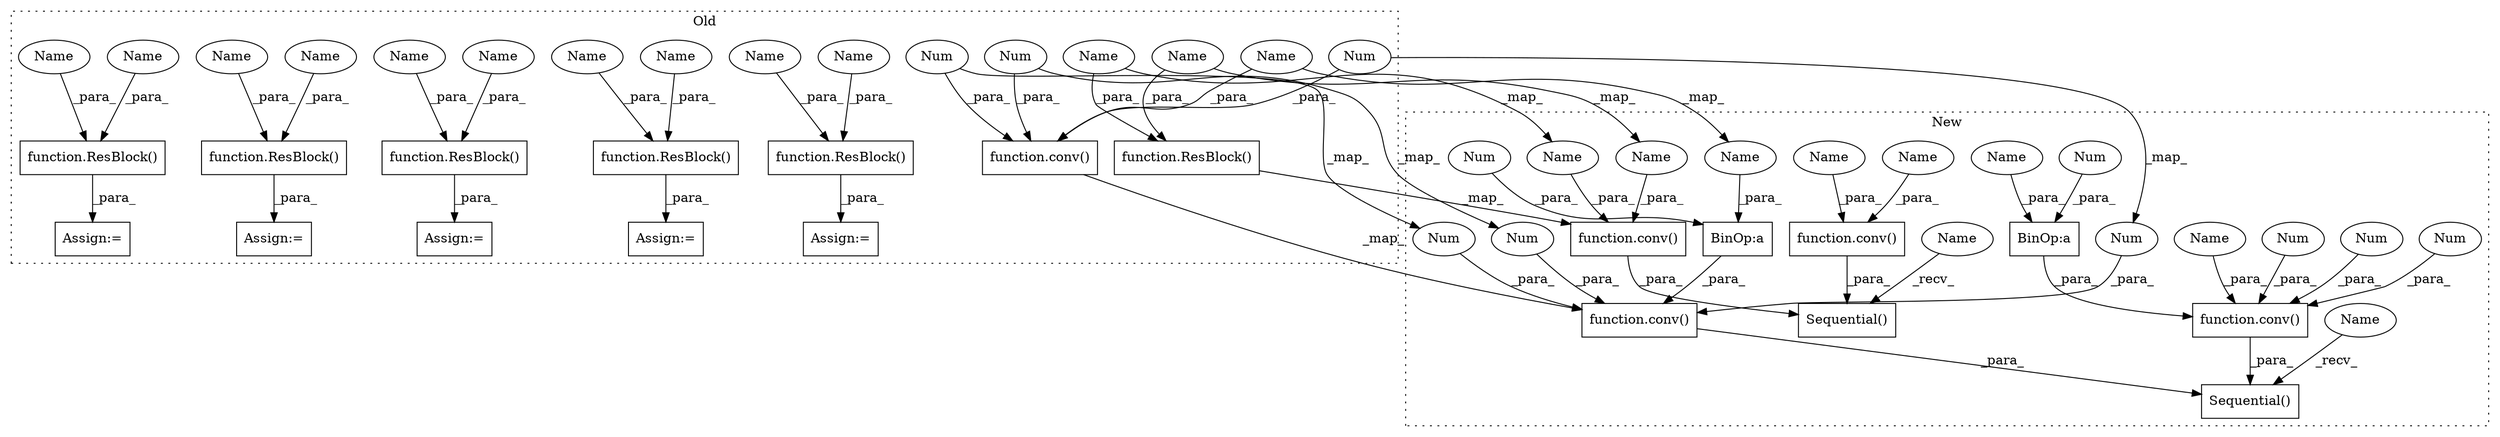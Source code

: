 digraph G {
subgraph cluster0 {
1 [label="function.ResBlock()" a="75" s="2045,2058" l="9,1" shape="box"];
3 [label="function.conv()" a="75" s="1962,1988" l="5,1" shape="box"];
5 [label="function.ResBlock()" a="75" s="2115,2128" l="9,1" shape="box"];
7 [label="Num" a="76" s="1987" l="1" shape="ellipse"];
8 [label="function.ResBlock()" a="75" s="2080,2093" l="9,1" shape="box"];
10 [label="Num" a="76" s="1981" l="1" shape="ellipse"];
11 [label="function.ResBlock()" a="75" s="2185,2198" l="9,1" shape="box"];
12 [label="Num" a="76" s="1984" l="1" shape="ellipse"];
14 [label="function.ResBlock()" a="75" s="2150,2163" l="9,1" shape="box"];
15 [label="Assign:=" a="68" s="2077" l="3" shape="box"];
16 [label="Assign:=" a="68" s="2182" l="3" shape="box"];
17 [label="Assign:=" a="68" s="2042" l="3" shape="box"];
18 [label="Assign:=" a="68" s="2147" l="3" shape="box"];
19 [label="Assign:=" a="68" s="2112" l="3" shape="box"];
22 [label="function.ResBlock()" a="75" s="2010,2023" l="9,1" shape="box"];
32 [label="Name" a="87" s="2054" l="1" shape="ellipse"];
33 [label="Name" a="87" s="2057" l="1" shape="ellipse"];
34 [label="Name" a="87" s="2022" l="1" shape="ellipse"];
35 [label="Name" a="87" s="2019" l="1" shape="ellipse"];
36 [label="Name" a="87" s="2092" l="1" shape="ellipse"];
37 [label="Name" a="87" s="2089" l="1" shape="ellipse"];
38 [label="Name" a="87" s="2124" l="1" shape="ellipse"];
39 [label="Name" a="87" s="2197" l="1" shape="ellipse"];
40 [label="Name" a="87" s="1978" l="1" shape="ellipse"];
41 [label="Name" a="87" s="2194" l="1" shape="ellipse"];
42 [label="Name" a="87" s="2162" l="1" shape="ellipse"];
43 [label="Name" a="87" s="2127" l="1" shape="ellipse"];
44 [label="Name" a="87" s="2159" l="1" shape="ellipse"];
label = "Old";
style="dotted";
}
subgraph cluster1 {
2 [label="Sequential()" a="75" s="1078,1171" l="27,15" shape="box"];
4 [label="function.conv()" a="75" s="1105,1134" l="5,1" shape="box"];
6 [label="Num" a="76" s="1133" l="1" shape="ellipse"];
9 [label="Num" a="76" s="1127" l="1" shape="ellipse"];
13 [label="Num" a="76" s="1130" l="1" shape="ellipse"];
20 [label="Sequential()" a="75" s="1212,1417" l="27,11" shape="box"];
21 [label="function.conv()" a="75" s="1239,1248" l="5,1" shape="box"];
23 [label="BinOp:a" a="82" s="1155" l="2" shape="box"];
24 [label="BinOp:a" a="82" s="1122" l="2" shape="box"];
25 [label="Num" a="76" s="1124" l="1" shape="ellipse"];
26 [label="Num" a="76" s="1157" l="1" shape="ellipse"];
27 [label="function.conv()" a="75" s="1149,1170" l="5,1" shape="box"];
28 [label="Num" a="76" s="1166" l="1" shape="ellipse"];
29 [label="Num" a="76" s="1169" l="1" shape="ellipse"];
30 [label="Num" a="76" s="1163" l="1" shape="ellipse"];
31 [label="function.conv()" a="75" s="1407,1416" l="5,1" shape="box"];
45 [label="Name" a="87" s="1212" l="2" shape="ellipse"];
46 [label="Name" a="87" s="1078" l="2" shape="ellipse"];
47 [label="Name" a="87" s="1154" l="1" shape="ellipse"];
48 [label="Name" a="87" s="1160" l="1" shape="ellipse"];
49 [label="Name" a="87" s="1415" l="1" shape="ellipse"];
50 [label="Name" a="87" s="1121" l="1" shape="ellipse"];
51 [label="Name" a="87" s="1247" l="1" shape="ellipse"];
52 [label="Name" a="87" s="1244" l="1" shape="ellipse"];
53 [label="Name" a="87" s="1412" l="1" shape="ellipse"];
label = "New";
style="dotted";
}
1 -> 17 [label="_para_"];
3 -> 4 [label="_map_"];
4 -> 2 [label="_para_"];
5 -> 19 [label="_para_"];
6 -> 4 [label="_para_"];
7 -> 3 [label="_para_"];
7 -> 6 [label="_map_"];
8 -> 15 [label="_para_"];
9 -> 4 [label="_para_"];
10 -> 3 [label="_para_"];
10 -> 9 [label="_map_"];
11 -> 16 [label="_para_"];
12 -> 3 [label="_para_"];
12 -> 13 [label="_map_"];
13 -> 4 [label="_para_"];
14 -> 18 [label="_para_"];
21 -> 20 [label="_para_"];
22 -> 21 [label="_map_"];
23 -> 27 [label="_para_"];
24 -> 4 [label="_para_"];
25 -> 24 [label="_para_"];
26 -> 23 [label="_para_"];
27 -> 2 [label="_para_"];
28 -> 27 [label="_para_"];
29 -> 27 [label="_para_"];
30 -> 27 [label="_para_"];
31 -> 20 [label="_para_"];
32 -> 1 [label="_para_"];
33 -> 1 [label="_para_"];
34 -> 51 [label="_map_"];
34 -> 22 [label="_para_"];
35 -> 22 [label="_para_"];
35 -> 52 [label="_map_"];
36 -> 8 [label="_para_"];
37 -> 8 [label="_para_"];
38 -> 5 [label="_para_"];
39 -> 11 [label="_para_"];
40 -> 50 [label="_map_"];
40 -> 3 [label="_para_"];
41 -> 11 [label="_para_"];
42 -> 14 [label="_para_"];
43 -> 5 [label="_para_"];
44 -> 14 [label="_para_"];
45 -> 20 [label="_recv_"];
46 -> 2 [label="_recv_"];
47 -> 23 [label="_para_"];
48 -> 27 [label="_para_"];
49 -> 31 [label="_para_"];
50 -> 24 [label="_para_"];
51 -> 21 [label="_para_"];
52 -> 21 [label="_para_"];
53 -> 31 [label="_para_"];
}